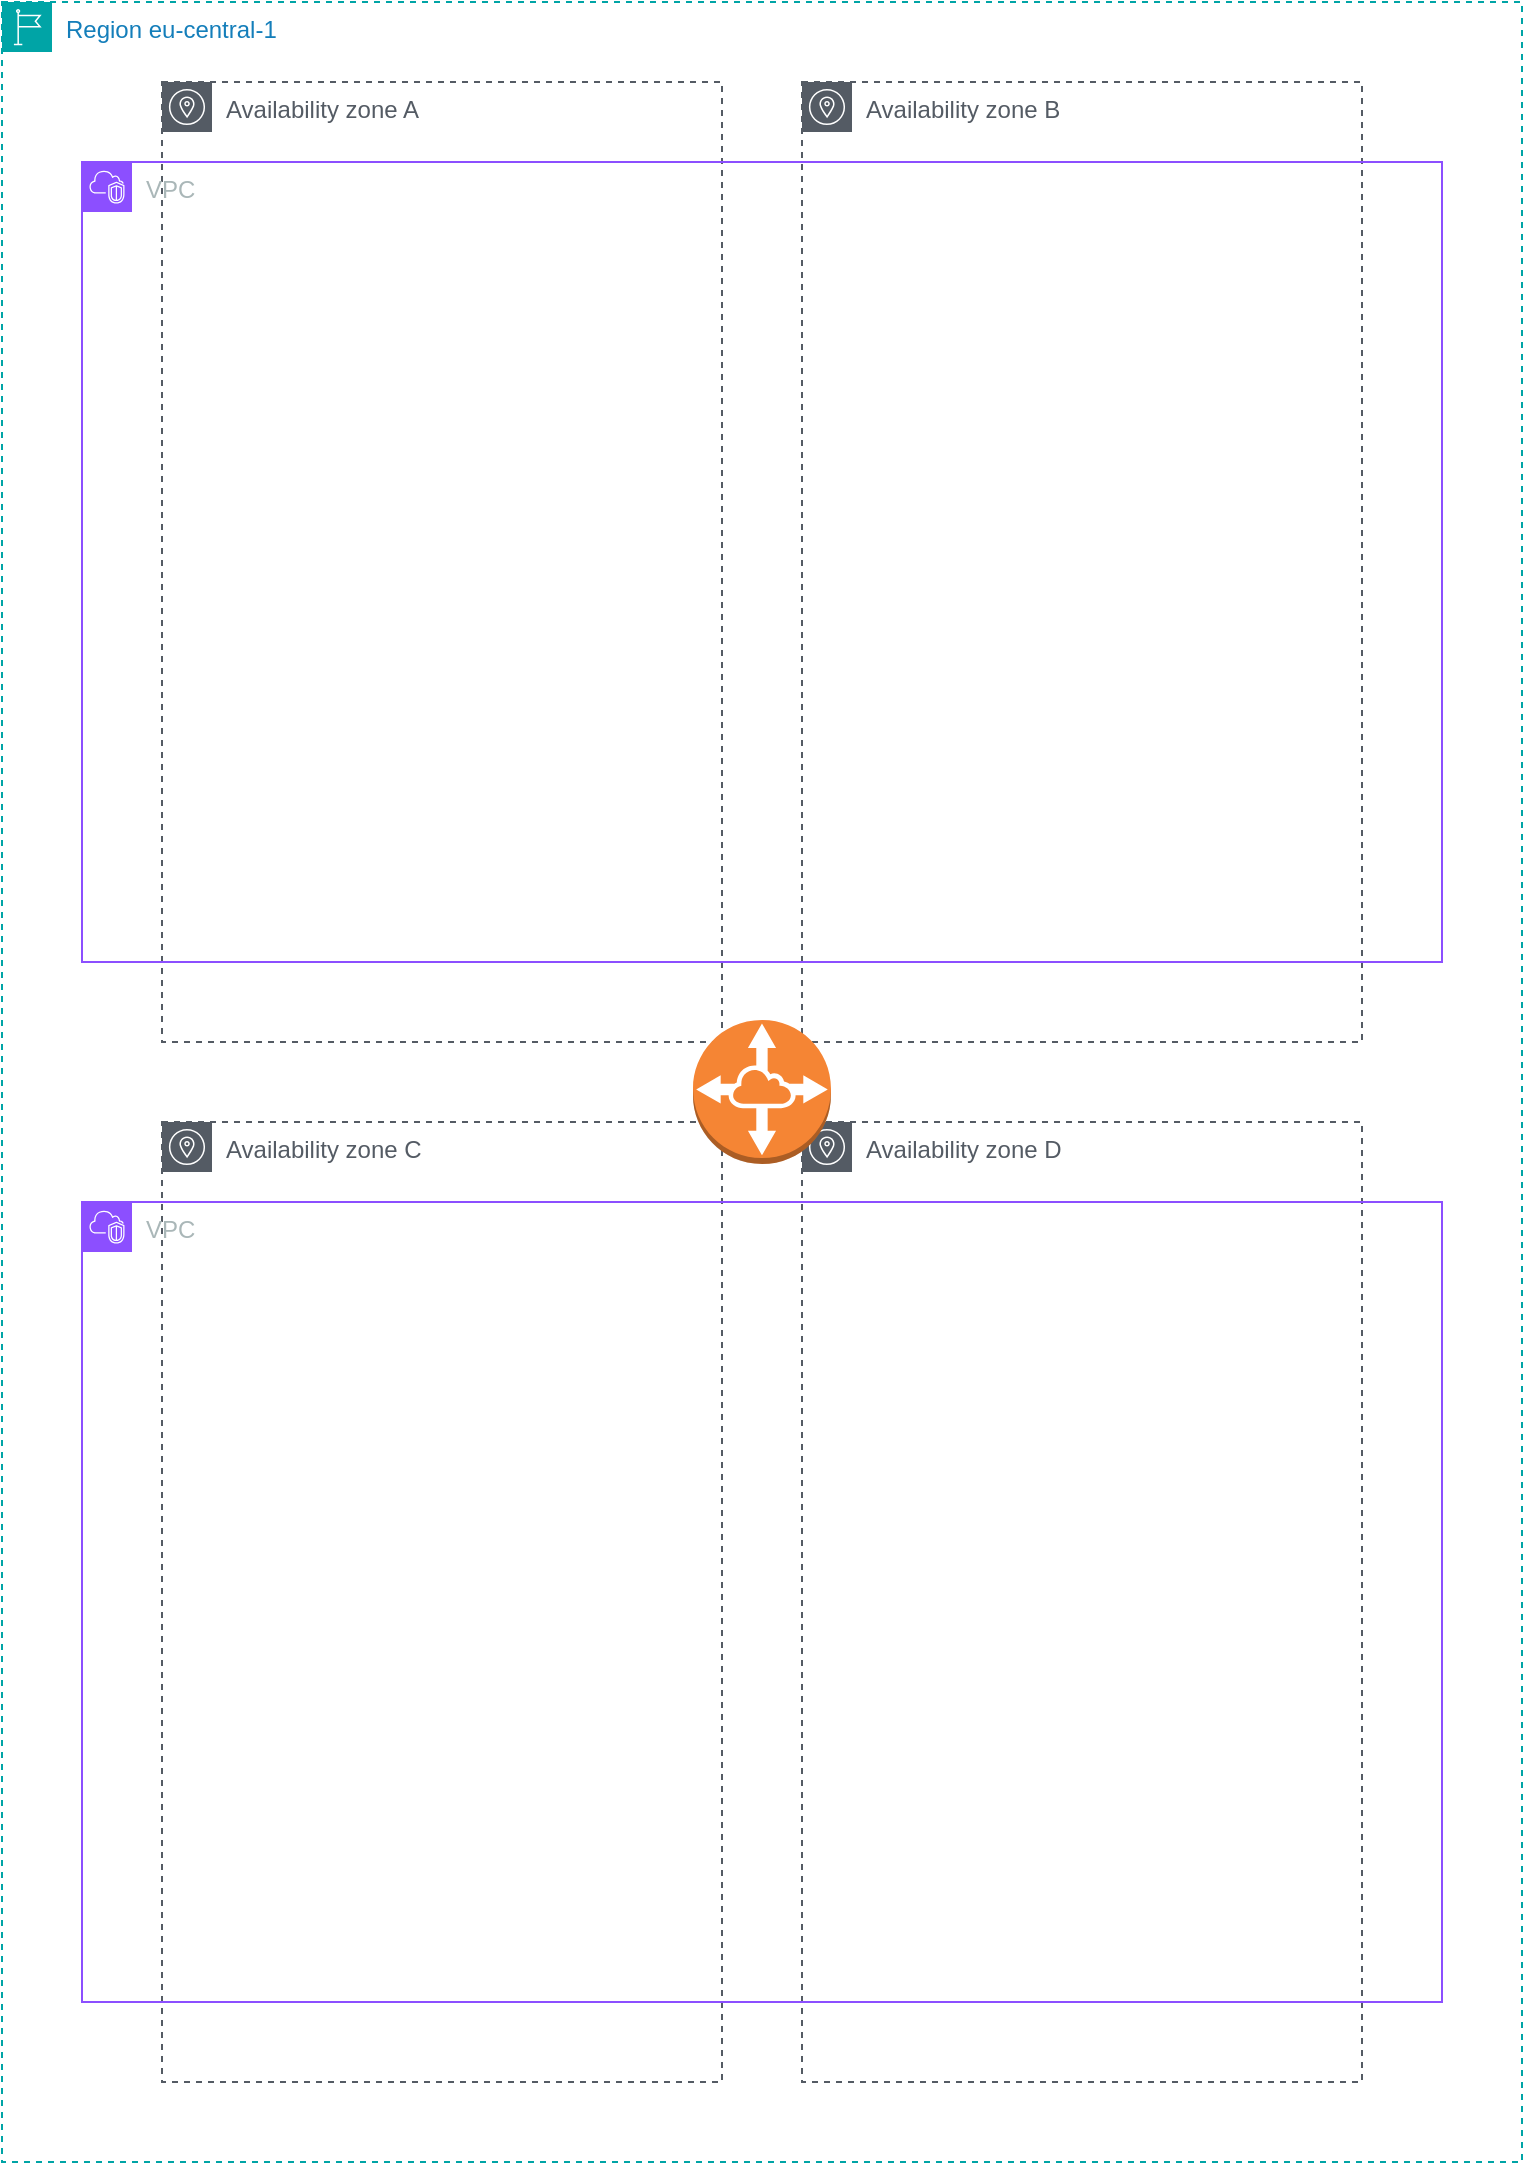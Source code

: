 <mxfile version="22.1.18" type="github">
  <diagram name="Page-1" id="b6D4jz3HzjE1hiPzRdWD">
    <mxGraphModel dx="1404" dy="701" grid="1" gridSize="10" guides="1" tooltips="1" connect="1" arrows="1" fold="1" page="1" pageScale="1" pageWidth="827" pageHeight="1169" math="0" shadow="0">
      <root>
        <mxCell id="0" />
        <mxCell id="1" parent="0" />
        <mxCell id="S3IekiKiwkdov-VBDk4H-1" value="Region eu-central-1" style="points=[[0,0],[0.25,0],[0.5,0],[0.75,0],[1,0],[1,0.25],[1,0.5],[1,0.75],[1,1],[0.75,1],[0.5,1],[0.25,1],[0,1],[0,0.75],[0,0.5],[0,0.25]];outlineConnect=0;gradientColor=none;html=1;whiteSpace=wrap;fontSize=12;fontStyle=0;container=1;pointerEvents=0;collapsible=0;recursiveResize=0;shape=mxgraph.aws4.group;grIcon=mxgraph.aws4.group_region;strokeColor=#00A4A6;fillColor=none;verticalAlign=top;align=left;spacingLeft=30;fontColor=#147EBA;dashed=1;" vertex="1" parent="1">
          <mxGeometry x="40" y="40" width="760" height="1080" as="geometry" />
        </mxCell>
        <mxCell id="S3IekiKiwkdov-VBDk4H-2" value="Availability zone A" style="sketch=0;outlineConnect=0;gradientColor=none;html=1;whiteSpace=wrap;fontSize=12;fontStyle=0;shape=mxgraph.aws4.group;grIcon=mxgraph.aws4.group_availability_zone;strokeColor=#545B64;fillColor=none;verticalAlign=top;align=left;spacingLeft=30;fontColor=#545B64;dashed=1;" vertex="1" parent="S3IekiKiwkdov-VBDk4H-1">
          <mxGeometry x="80" y="40" width="280" height="480" as="geometry" />
        </mxCell>
        <mxCell id="S3IekiKiwkdov-VBDk4H-3" value="Availability zone C" style="sketch=0;outlineConnect=0;gradientColor=none;html=1;whiteSpace=wrap;fontSize=12;fontStyle=0;shape=mxgraph.aws4.group;grIcon=mxgraph.aws4.group_availability_zone;strokeColor=#545B64;fillColor=none;verticalAlign=top;align=left;spacingLeft=30;fontColor=#545B64;dashed=1;" vertex="1" parent="S3IekiKiwkdov-VBDk4H-1">
          <mxGeometry x="80" y="560" width="280" height="480" as="geometry" />
        </mxCell>
        <mxCell id="S3IekiKiwkdov-VBDk4H-4" value="Availability zone D" style="sketch=0;outlineConnect=0;gradientColor=none;html=1;whiteSpace=wrap;fontSize=12;fontStyle=0;shape=mxgraph.aws4.group;grIcon=mxgraph.aws4.group_availability_zone;strokeColor=#545B64;fillColor=none;verticalAlign=top;align=left;spacingLeft=30;fontColor=#545B64;dashed=1;" vertex="1" parent="S3IekiKiwkdov-VBDk4H-1">
          <mxGeometry x="400" y="560" width="280" height="480" as="geometry" />
        </mxCell>
        <mxCell id="S3IekiKiwkdov-VBDk4H-5" value="Availability zone B" style="sketch=0;outlineConnect=0;gradientColor=none;html=1;whiteSpace=wrap;fontSize=12;fontStyle=0;shape=mxgraph.aws4.group;grIcon=mxgraph.aws4.group_availability_zone;strokeColor=#545B64;fillColor=none;verticalAlign=top;align=left;spacingLeft=30;fontColor=#545B64;dashed=1;" vertex="1" parent="S3IekiKiwkdov-VBDk4H-1">
          <mxGeometry x="400" y="40" width="280" height="480" as="geometry" />
        </mxCell>
        <mxCell id="S3IekiKiwkdov-VBDk4H-6" value="" style="outlineConnect=0;dashed=0;verticalLabelPosition=bottom;verticalAlign=top;align=center;html=1;shape=mxgraph.aws3.vpc_peering;fillColor=#F58534;gradientColor=none;" vertex="1" parent="S3IekiKiwkdov-VBDk4H-1">
          <mxGeometry x="345.5" y="509" width="69" height="72" as="geometry" />
        </mxCell>
        <mxCell id="S3IekiKiwkdov-VBDk4H-9" value="VPC" style="points=[[0,0],[0.25,0],[0.5,0],[0.75,0],[1,0],[1,0.25],[1,0.5],[1,0.75],[1,1],[0.75,1],[0.5,1],[0.25,1],[0,1],[0,0.75],[0,0.5],[0,0.25]];outlineConnect=0;gradientColor=none;html=1;whiteSpace=wrap;fontSize=12;fontStyle=0;container=1;pointerEvents=0;collapsible=0;recursiveResize=0;shape=mxgraph.aws4.group;grIcon=mxgraph.aws4.group_vpc2;strokeColor=#8C4FFF;fillColor=none;verticalAlign=top;align=left;spacingLeft=30;fontColor=#AAB7B8;dashed=0;" vertex="1" parent="S3IekiKiwkdov-VBDk4H-1">
          <mxGeometry x="40" y="80" width="680" height="400" as="geometry" />
        </mxCell>
        <mxCell id="S3IekiKiwkdov-VBDk4H-10" value="VPC" style="points=[[0,0],[0.25,0],[0.5,0],[0.75,0],[1,0],[1,0.25],[1,0.5],[1,0.75],[1,1],[0.75,1],[0.5,1],[0.25,1],[0,1],[0,0.75],[0,0.5],[0,0.25]];outlineConnect=0;gradientColor=none;html=1;whiteSpace=wrap;fontSize=12;fontStyle=0;container=1;pointerEvents=0;collapsible=0;recursiveResize=0;shape=mxgraph.aws4.group;grIcon=mxgraph.aws4.group_vpc2;strokeColor=#8C4FFF;fillColor=none;verticalAlign=top;align=left;spacingLeft=30;fontColor=#AAB7B8;dashed=0;" vertex="1" parent="S3IekiKiwkdov-VBDk4H-1">
          <mxGeometry x="40" y="600" width="680" height="400" as="geometry" />
        </mxCell>
      </root>
    </mxGraphModel>
  </diagram>
</mxfile>
